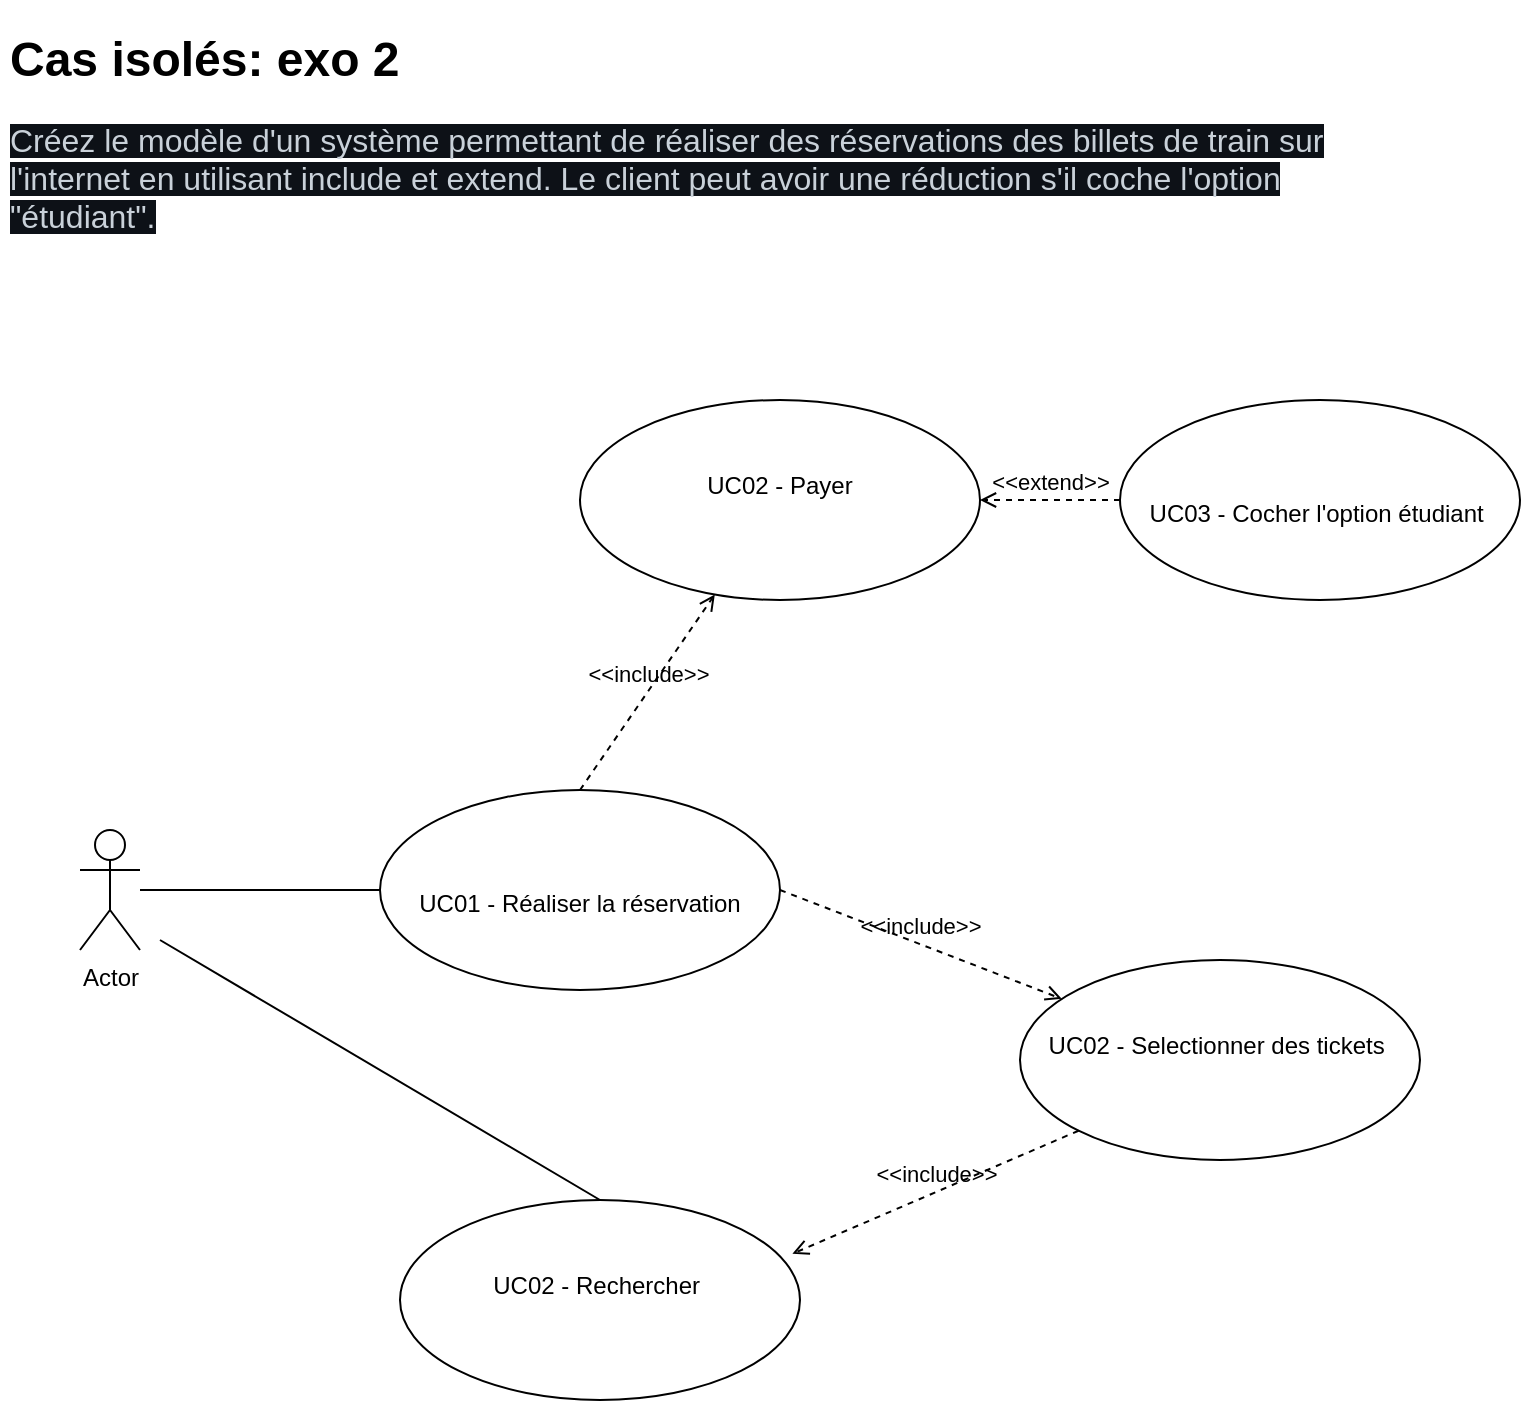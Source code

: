 <mxfile>
    <diagram id="GyMf5ZmeaCuxzFJS1DSs" name="Page-1">
        <mxGraphModel dx="1091" dy="664" grid="1" gridSize="10" guides="1" tooltips="1" connect="1" arrows="1" fold="1" page="1" pageScale="1" pageWidth="827" pageHeight="1169" math="0" shadow="0">
            <root>
                <mxCell id="0"/>
                <mxCell id="1" parent="0"/>
                <mxCell id="2" value="&lt;h1&gt;Cas isolés: exo 2&amp;nbsp;&lt;/h1&gt;&lt;span style=&quot;color: rgb(201 , 209 , 217) ; font-family: , &amp;#34;blinkmacsystemfont&amp;#34; , &amp;#34;segoe ui&amp;#34; , &amp;#34;helvetica&amp;#34; , &amp;#34;arial&amp;#34; , sans-serif , &amp;#34;apple color emoji&amp;#34; , &amp;#34;segoe ui emoji&amp;#34; ; font-size: 16px ; background-color: rgb(13 , 17 , 23)&quot;&gt;Créez le modèle d'un système permettant de réaliser des réservations des billets de train sur l'internet en utilisant include et extend. Le client peut avoir une réduction s'il coche l'option &quot;étudiant&quot;.&lt;/span&gt;&lt;span style=&quot;color: rgb(201 , 209 , 217) ; font-family: , &amp;#34;blinkmacsystemfont&amp;#34; , &amp;#34;segoe ui&amp;#34; , &amp;#34;helvetica&amp;#34; , &amp;#34;arial&amp;#34; , sans-serif , &amp;#34;apple color emoji&amp;#34; , &amp;#34;segoe ui emoji&amp;#34; ; font-size: 16px ; background-color: rgb(13 , 17 , 23)&quot;&gt;&lt;br&gt;&lt;/span&gt;" style="text;html=1;strokeColor=none;fillColor=none;spacing=5;spacingTop=-20;whiteSpace=wrap;overflow=hidden;rounded=0;" vertex="1" parent="1">
                    <mxGeometry x="40" y="40" width="690" height="140" as="geometry"/>
                </mxCell>
                <mxCell id="5" value="" style="edgeStyle=none;html=1;endArrow=none;endFill=0;" edge="1" parent="1" source="3" target="4">
                    <mxGeometry relative="1" as="geometry"/>
                </mxCell>
                <mxCell id="3" value="Actor" style="shape=umlActor;verticalLabelPosition=bottom;verticalAlign=top;html=1;" vertex="1" parent="1">
                    <mxGeometry x="80" y="445" width="30" height="60" as="geometry"/>
                </mxCell>
                <mxCell id="4" value="&lt;br&gt;&lt;br&gt;&lt;br&gt;UC01 - Réaliser la réservation" style="ellipse;whiteSpace=wrap;html=1;verticalAlign=top;" vertex="1" parent="1">
                    <mxGeometry x="230" y="425" width="200" height="100" as="geometry"/>
                </mxCell>
                <mxCell id="6" value="&lt;br&gt;&lt;br&gt;UC02 - Selectionner des tickets&amp;nbsp;" style="ellipse;whiteSpace=wrap;html=1;verticalAlign=top;" vertex="1" parent="1">
                    <mxGeometry x="550" y="510" width="200" height="100" as="geometry"/>
                </mxCell>
                <mxCell id="7" value="&amp;lt;&amp;lt;include&amp;gt;&amp;gt;" style="html=1;verticalAlign=bottom;labelBackgroundColor=none;endArrow=open;endFill=0;dashed=1;exitX=1;exitY=0.5;exitDx=0;exitDy=0;" edge="1" parent="1" source="4" target="6">
                    <mxGeometry width="160" relative="1" as="geometry">
                        <mxPoint x="360" y="585" as="sourcePoint"/>
                        <mxPoint x="520" y="585" as="targetPoint"/>
                    </mxGeometry>
                </mxCell>
                <mxCell id="8" value="&lt;br&gt;&lt;br&gt;&lt;br&gt;UC03 - Cocher l'option étudiant&amp;nbsp;" style="ellipse;whiteSpace=wrap;html=1;verticalAlign=top;" vertex="1" parent="1">
                    <mxGeometry x="600" y="230" width="200" height="100" as="geometry"/>
                </mxCell>
                <mxCell id="14" value="&lt;br&gt;&lt;br&gt;UC02 - Payer" style="ellipse;whiteSpace=wrap;html=1;verticalAlign=top;" vertex="1" parent="1">
                    <mxGeometry x="330" y="230" width="200" height="100" as="geometry"/>
                </mxCell>
                <mxCell id="16" value="&amp;lt;&amp;lt;extend&amp;gt;&amp;gt;" style="html=1;verticalAlign=bottom;labelBackgroundColor=none;endArrow=open;endFill=0;dashed=1;entryX=1;entryY=0.5;entryDx=0;entryDy=0;" edge="1" parent="1" source="8" target="14">
                    <mxGeometry width="160" relative="1" as="geometry">
                        <mxPoint x="360" y="560" as="sourcePoint"/>
                        <mxPoint x="520" y="560" as="targetPoint"/>
                    </mxGeometry>
                </mxCell>
                <mxCell id="17" value="&amp;lt;&amp;lt;include&amp;gt;&amp;gt;" style="html=1;verticalAlign=bottom;labelBackgroundColor=none;endArrow=open;endFill=0;dashed=1;exitX=0.5;exitY=0;exitDx=0;exitDy=0;" edge="1" parent="1" source="4" target="14">
                    <mxGeometry width="160" relative="1" as="geometry">
                        <mxPoint x="360" y="560" as="sourcePoint"/>
                        <mxPoint x="520" y="560" as="targetPoint"/>
                    </mxGeometry>
                </mxCell>
                <mxCell id="20" style="edgeStyle=none;html=1;exitX=0.5;exitY=0;exitDx=0;exitDy=0;endArrow=none;endFill=0;" edge="1" parent="1" source="19">
                    <mxGeometry relative="1" as="geometry">
                        <mxPoint x="120" y="500" as="targetPoint"/>
                    </mxGeometry>
                </mxCell>
                <mxCell id="19" value="&lt;br&gt;&lt;br&gt;UC02 - Rechercher&amp;nbsp;" style="ellipse;whiteSpace=wrap;html=1;verticalAlign=top;" vertex="1" parent="1">
                    <mxGeometry x="240" y="630" width="200" height="100" as="geometry"/>
                </mxCell>
                <mxCell id="21" value="&amp;lt;&amp;lt;include&amp;gt;&amp;gt;" style="html=1;verticalAlign=bottom;labelBackgroundColor=none;endArrow=open;endFill=0;dashed=1;exitX=0;exitY=1;exitDx=0;exitDy=0;entryX=0.981;entryY=0.269;entryDx=0;entryDy=0;entryPerimeter=0;" edge="1" parent="1" source="6" target="19">
                    <mxGeometry width="160" relative="1" as="geometry">
                        <mxPoint x="360" y="560" as="sourcePoint"/>
                        <mxPoint x="520" y="560" as="targetPoint"/>
                    </mxGeometry>
                </mxCell>
            </root>
        </mxGraphModel>
    </diagram>
</mxfile>